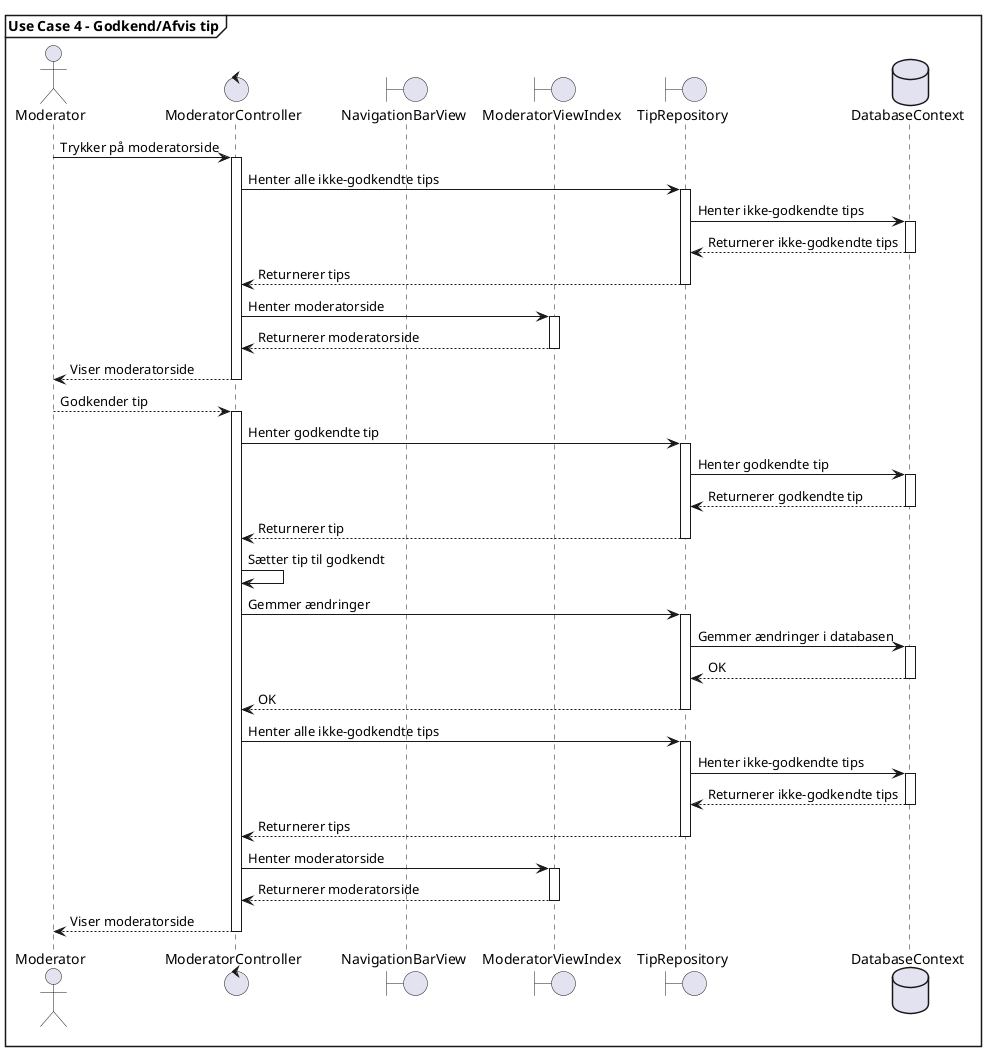@startuml

mainframe **Use Case 4 - Godkend/Afvis tip**

actor       Moderator       as mod
control       ModeratorController       as modcont
boundary       NavigationBarView       as navbar
boundary       ModeratorViewIndex       as modindex
boundary       TipRepository       as tipsrepo
database       DatabaseContext       as db

mod -> modcont: Trykker på moderatorside

Activate modcont
modcont -> tipsrepo: Henter alle ikke-godkendte tips

Activate tipsrepo
tipsrepo -> db: Henter ikke-godkendte tips

Activate db
db --> tipsrepo: Returnerer ikke-godkendte tips
Deactivate db

tipsrepo --> modcont: Returnerer tips
Deactivate tipsrepo

modcont -> modindex: Henter moderatorside

Activate modindex
modindex --> modcont: Returnerer moderatorside
Deactivate modindex

modcont --> mod: Viser moderatorside
Deactivate modcont


mod --> modcont: Godkender tip

Activate modcont
modcont -> tipsrepo: Henter godkendte tip

Activate tipsrepo
tipsrepo -> db: Henter godkendte tip

Activate db
db --> tipsrepo: Returnerer godkendte tip
Deactivate db

tipsrepo --> modcont: Returnerer tip
Deactivate tipsrepo

modcont -> modcont : Sætter tip til godkendt
modcont -> tipsrepo: Gemmer ændringer

Activate tipsrepo
tipsrepo -> db: Gemmer ændringer i databasen

Activate db
db --> tipsrepo: OK
Deactivate db

tipsrepo --> modcont: OK
Deactivate tipsrepo

modcont -> tipsrepo: Henter alle ikke-godkendte tips

Activate tipsrepo
tipsrepo -> db: Henter ikke-godkendte tips

Activate db
db --> tipsrepo: Returnerer ikke-godkendte tips
Deactivate db

tipsrepo --> modcont: Returnerer tips
Deactivate tipsrepo

modcont -> modindex: Henter moderatorside

Activate modindex
modindex --> modcont: Returnerer moderatorside
Deactivate modindex

modcont --> mod: Viser moderatorside
Deactivate modcont




@enduml
